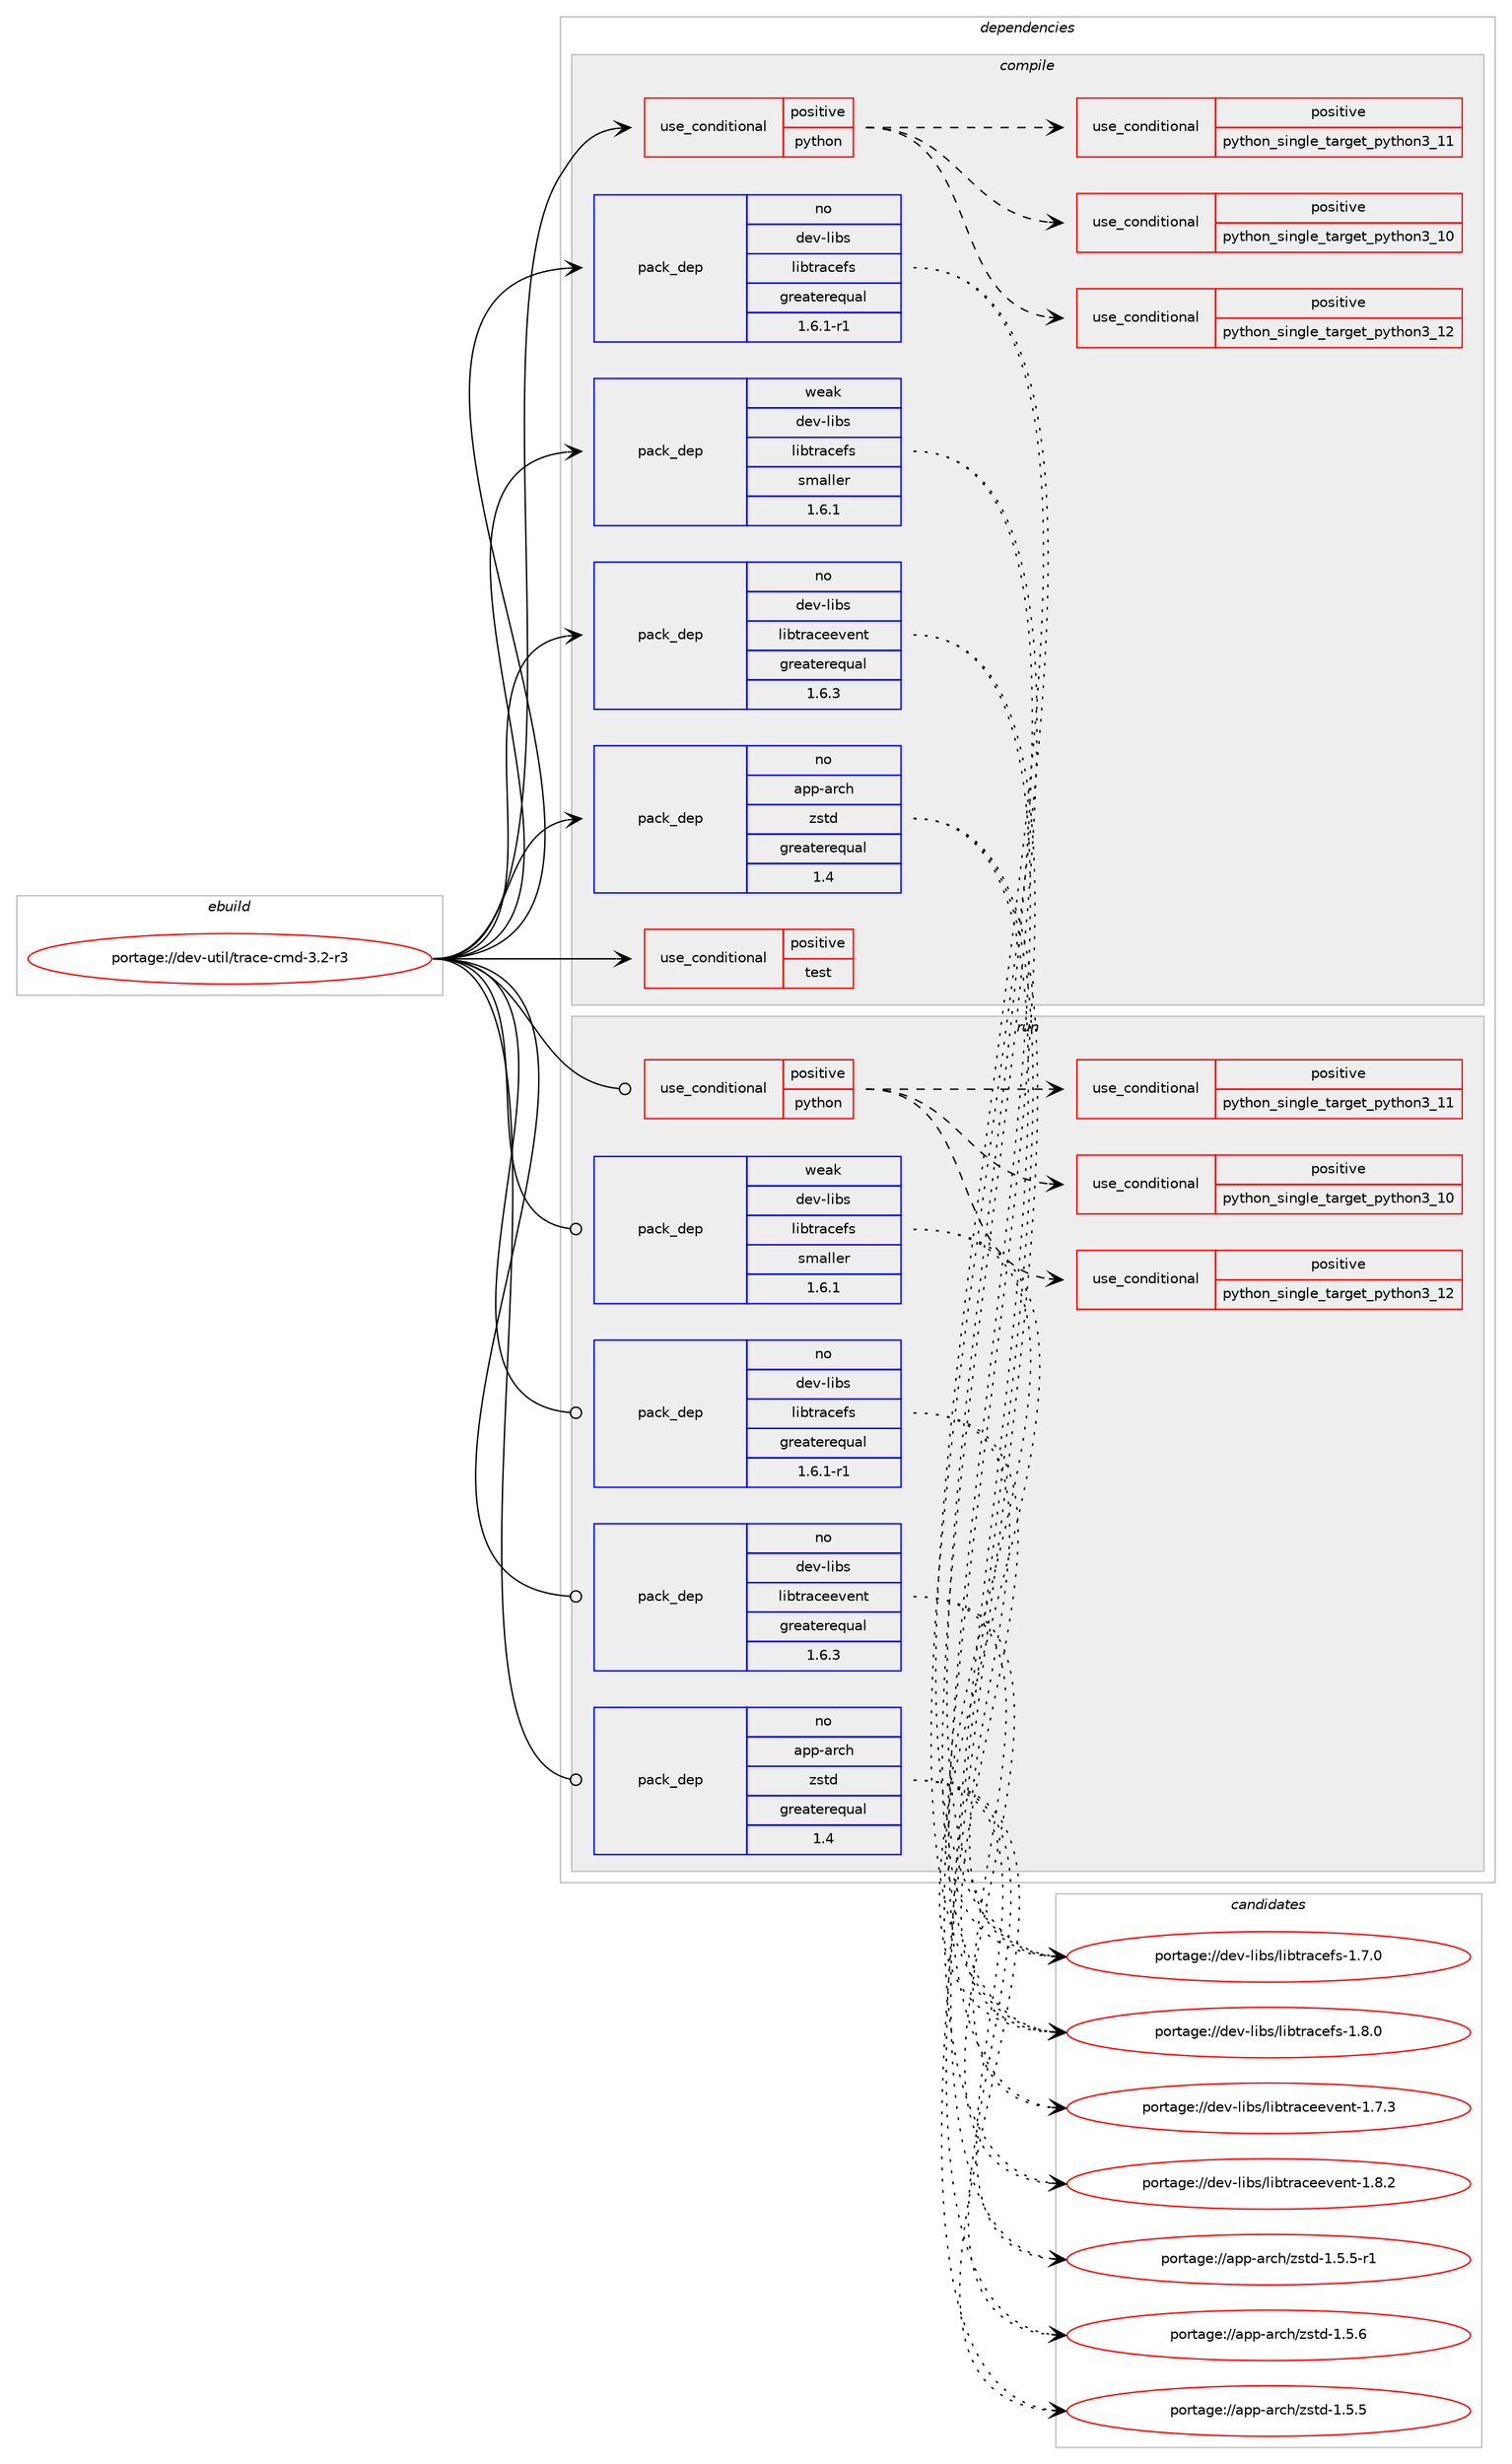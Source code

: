 digraph prolog {

# *************
# Graph options
# *************

newrank=true;
concentrate=true;
compound=true;
graph [rankdir=LR,fontname=Helvetica,fontsize=10,ranksep=1.5];#, ranksep=2.5, nodesep=0.2];
edge  [arrowhead=vee];
node  [fontname=Helvetica,fontsize=10];

# **********
# The ebuild
# **********

subgraph cluster_leftcol {
color=gray;
rank=same;
label=<<i>ebuild</i>>;
id [label="portage://dev-util/trace-cmd-3.2-r3", color=red, width=4, href="../dev-util/trace-cmd-3.2-r3.svg"];
}

# ****************
# The dependencies
# ****************

subgraph cluster_midcol {
color=gray;
label=<<i>dependencies</i>>;
subgraph cluster_compile {
fillcolor="#eeeeee";
style=filled;
label=<<i>compile</i>>;
subgraph cond60356 {
dependency112156 [label=<<TABLE BORDER="0" CELLBORDER="1" CELLSPACING="0" CELLPADDING="4"><TR><TD ROWSPAN="3" CELLPADDING="10">use_conditional</TD></TR><TR><TD>positive</TD></TR><TR><TD>python</TD></TR></TABLE>>, shape=none, color=red];
subgraph cond60357 {
dependency112157 [label=<<TABLE BORDER="0" CELLBORDER="1" CELLSPACING="0" CELLPADDING="4"><TR><TD ROWSPAN="3" CELLPADDING="10">use_conditional</TD></TR><TR><TD>positive</TD></TR><TR><TD>python_single_target_python3_10</TD></TR></TABLE>>, shape=none, color=red];
# *** BEGIN UNKNOWN DEPENDENCY TYPE (TODO) ***
# dependency112157 -> package_dependency(portage://dev-util/trace-cmd-3.2-r3,install,no,dev-lang,python,none,[,,],[slot(3.10)],[])
# *** END UNKNOWN DEPENDENCY TYPE (TODO) ***

}
dependency112156:e -> dependency112157:w [weight=20,style="dashed",arrowhead="vee"];
subgraph cond60358 {
dependency112158 [label=<<TABLE BORDER="0" CELLBORDER="1" CELLSPACING="0" CELLPADDING="4"><TR><TD ROWSPAN="3" CELLPADDING="10">use_conditional</TD></TR><TR><TD>positive</TD></TR><TR><TD>python_single_target_python3_11</TD></TR></TABLE>>, shape=none, color=red];
# *** BEGIN UNKNOWN DEPENDENCY TYPE (TODO) ***
# dependency112158 -> package_dependency(portage://dev-util/trace-cmd-3.2-r3,install,no,dev-lang,python,none,[,,],[slot(3.11)],[])
# *** END UNKNOWN DEPENDENCY TYPE (TODO) ***

}
dependency112156:e -> dependency112158:w [weight=20,style="dashed",arrowhead="vee"];
subgraph cond60359 {
dependency112159 [label=<<TABLE BORDER="0" CELLBORDER="1" CELLSPACING="0" CELLPADDING="4"><TR><TD ROWSPAN="3" CELLPADDING="10">use_conditional</TD></TR><TR><TD>positive</TD></TR><TR><TD>python_single_target_python3_12</TD></TR></TABLE>>, shape=none, color=red];
# *** BEGIN UNKNOWN DEPENDENCY TYPE (TODO) ***
# dependency112159 -> package_dependency(portage://dev-util/trace-cmd-3.2-r3,install,no,dev-lang,python,none,[,,],[slot(3.12)],[])
# *** END UNKNOWN DEPENDENCY TYPE (TODO) ***

}
dependency112156:e -> dependency112159:w [weight=20,style="dashed",arrowhead="vee"];
}
id:e -> dependency112156:w [weight=20,style="solid",arrowhead="vee"];
subgraph cond60360 {
dependency112160 [label=<<TABLE BORDER="0" CELLBORDER="1" CELLSPACING="0" CELLPADDING="4"><TR><TD ROWSPAN="3" CELLPADDING="10">use_conditional</TD></TR><TR><TD>positive</TD></TR><TR><TD>test</TD></TR></TABLE>>, shape=none, color=red];
# *** BEGIN UNKNOWN DEPENDENCY TYPE (TODO) ***
# dependency112160 -> package_dependency(portage://dev-util/trace-cmd-3.2-r3,install,no,dev-util,cunit,none,[,,],[],[])
# *** END UNKNOWN DEPENDENCY TYPE (TODO) ***

}
id:e -> dependency112160:w [weight=20,style="solid",arrowhead="vee"];
subgraph pack50373 {
dependency112161 [label=<<TABLE BORDER="0" CELLBORDER="1" CELLSPACING="0" CELLPADDING="4" WIDTH="220"><TR><TD ROWSPAN="6" CELLPADDING="30">pack_dep</TD></TR><TR><TD WIDTH="110">no</TD></TR><TR><TD>app-arch</TD></TR><TR><TD>zstd</TD></TR><TR><TD>greaterequal</TD></TR><TR><TD>1.4</TD></TR></TABLE>>, shape=none, color=blue];
}
id:e -> dependency112161:w [weight=20,style="solid",arrowhead="vee"];
subgraph pack50374 {
dependency112162 [label=<<TABLE BORDER="0" CELLBORDER="1" CELLSPACING="0" CELLPADDING="4" WIDTH="220"><TR><TD ROWSPAN="6" CELLPADDING="30">pack_dep</TD></TR><TR><TD WIDTH="110">no</TD></TR><TR><TD>dev-libs</TD></TR><TR><TD>libtraceevent</TD></TR><TR><TD>greaterequal</TD></TR><TR><TD>1.6.3</TD></TR></TABLE>>, shape=none, color=blue];
}
id:e -> dependency112162:w [weight=20,style="solid",arrowhead="vee"];
subgraph pack50375 {
dependency112163 [label=<<TABLE BORDER="0" CELLBORDER="1" CELLSPACING="0" CELLPADDING="4" WIDTH="220"><TR><TD ROWSPAN="6" CELLPADDING="30">pack_dep</TD></TR><TR><TD WIDTH="110">no</TD></TR><TR><TD>dev-libs</TD></TR><TR><TD>libtracefs</TD></TR><TR><TD>greaterequal</TD></TR><TR><TD>1.6.1-r1</TD></TR></TABLE>>, shape=none, color=blue];
}
id:e -> dependency112163:w [weight=20,style="solid",arrowhead="vee"];
# *** BEGIN UNKNOWN DEPENDENCY TYPE (TODO) ***
# id -> package_dependency(portage://dev-util/trace-cmd-3.2-r3,install,no,sys-kernel,linux-headers,none,[,,],[],[])
# *** END UNKNOWN DEPENDENCY TYPE (TODO) ***

# *** BEGIN UNKNOWN DEPENDENCY TYPE (TODO) ***
# id -> package_dependency(portage://dev-util/trace-cmd-3.2-r3,install,no,sys-libs,zlib,none,[,,],[],[])
# *** END UNKNOWN DEPENDENCY TYPE (TODO) ***

# *** BEGIN UNKNOWN DEPENDENCY TYPE (TODO) ***
# id -> package_dependency(portage://dev-util/trace-cmd-3.2-r3,install,no,sys-process,audit,none,[,,],[],[])
# *** END UNKNOWN DEPENDENCY TYPE (TODO) ***

subgraph pack50376 {
dependency112164 [label=<<TABLE BORDER="0" CELLBORDER="1" CELLSPACING="0" CELLPADDING="4" WIDTH="220"><TR><TD ROWSPAN="6" CELLPADDING="30">pack_dep</TD></TR><TR><TD WIDTH="110">weak</TD></TR><TR><TD>dev-libs</TD></TR><TR><TD>libtracefs</TD></TR><TR><TD>smaller</TD></TR><TR><TD>1.6.1</TD></TR></TABLE>>, shape=none, color=blue];
}
id:e -> dependency112164:w [weight=20,style="solid",arrowhead="vee"];
}
subgraph cluster_compileandrun {
fillcolor="#eeeeee";
style=filled;
label=<<i>compile and run</i>>;
}
subgraph cluster_run {
fillcolor="#eeeeee";
style=filled;
label=<<i>run</i>>;
subgraph cond60361 {
dependency112165 [label=<<TABLE BORDER="0" CELLBORDER="1" CELLSPACING="0" CELLPADDING="4"><TR><TD ROWSPAN="3" CELLPADDING="10">use_conditional</TD></TR><TR><TD>positive</TD></TR><TR><TD>python</TD></TR></TABLE>>, shape=none, color=red];
subgraph cond60362 {
dependency112166 [label=<<TABLE BORDER="0" CELLBORDER="1" CELLSPACING="0" CELLPADDING="4"><TR><TD ROWSPAN="3" CELLPADDING="10">use_conditional</TD></TR><TR><TD>positive</TD></TR><TR><TD>python_single_target_python3_10</TD></TR></TABLE>>, shape=none, color=red];
# *** BEGIN UNKNOWN DEPENDENCY TYPE (TODO) ***
# dependency112166 -> package_dependency(portage://dev-util/trace-cmd-3.2-r3,run,no,dev-lang,python,none,[,,],[slot(3.10)],[])
# *** END UNKNOWN DEPENDENCY TYPE (TODO) ***

}
dependency112165:e -> dependency112166:w [weight=20,style="dashed",arrowhead="vee"];
subgraph cond60363 {
dependency112167 [label=<<TABLE BORDER="0" CELLBORDER="1" CELLSPACING="0" CELLPADDING="4"><TR><TD ROWSPAN="3" CELLPADDING="10">use_conditional</TD></TR><TR><TD>positive</TD></TR><TR><TD>python_single_target_python3_11</TD></TR></TABLE>>, shape=none, color=red];
# *** BEGIN UNKNOWN DEPENDENCY TYPE (TODO) ***
# dependency112167 -> package_dependency(portage://dev-util/trace-cmd-3.2-r3,run,no,dev-lang,python,none,[,,],[slot(3.11)],[])
# *** END UNKNOWN DEPENDENCY TYPE (TODO) ***

}
dependency112165:e -> dependency112167:w [weight=20,style="dashed",arrowhead="vee"];
subgraph cond60364 {
dependency112168 [label=<<TABLE BORDER="0" CELLBORDER="1" CELLSPACING="0" CELLPADDING="4"><TR><TD ROWSPAN="3" CELLPADDING="10">use_conditional</TD></TR><TR><TD>positive</TD></TR><TR><TD>python_single_target_python3_12</TD></TR></TABLE>>, shape=none, color=red];
# *** BEGIN UNKNOWN DEPENDENCY TYPE (TODO) ***
# dependency112168 -> package_dependency(portage://dev-util/trace-cmd-3.2-r3,run,no,dev-lang,python,none,[,,],[slot(3.12)],[])
# *** END UNKNOWN DEPENDENCY TYPE (TODO) ***

}
dependency112165:e -> dependency112168:w [weight=20,style="dashed",arrowhead="vee"];
}
id:e -> dependency112165:w [weight=20,style="solid",arrowhead="odot"];
subgraph pack50377 {
dependency112169 [label=<<TABLE BORDER="0" CELLBORDER="1" CELLSPACING="0" CELLPADDING="4" WIDTH="220"><TR><TD ROWSPAN="6" CELLPADDING="30">pack_dep</TD></TR><TR><TD WIDTH="110">no</TD></TR><TR><TD>app-arch</TD></TR><TR><TD>zstd</TD></TR><TR><TD>greaterequal</TD></TR><TR><TD>1.4</TD></TR></TABLE>>, shape=none, color=blue];
}
id:e -> dependency112169:w [weight=20,style="solid",arrowhead="odot"];
subgraph pack50378 {
dependency112170 [label=<<TABLE BORDER="0" CELLBORDER="1" CELLSPACING="0" CELLPADDING="4" WIDTH="220"><TR><TD ROWSPAN="6" CELLPADDING="30">pack_dep</TD></TR><TR><TD WIDTH="110">no</TD></TR><TR><TD>dev-libs</TD></TR><TR><TD>libtraceevent</TD></TR><TR><TD>greaterequal</TD></TR><TR><TD>1.6.3</TD></TR></TABLE>>, shape=none, color=blue];
}
id:e -> dependency112170:w [weight=20,style="solid",arrowhead="odot"];
subgraph pack50379 {
dependency112171 [label=<<TABLE BORDER="0" CELLBORDER="1" CELLSPACING="0" CELLPADDING="4" WIDTH="220"><TR><TD ROWSPAN="6" CELLPADDING="30">pack_dep</TD></TR><TR><TD WIDTH="110">no</TD></TR><TR><TD>dev-libs</TD></TR><TR><TD>libtracefs</TD></TR><TR><TD>greaterequal</TD></TR><TR><TD>1.6.1-r1</TD></TR></TABLE>>, shape=none, color=blue];
}
id:e -> dependency112171:w [weight=20,style="solid",arrowhead="odot"];
# *** BEGIN UNKNOWN DEPENDENCY TYPE (TODO) ***
# id -> package_dependency(portage://dev-util/trace-cmd-3.2-r3,run,no,sys-libs,zlib,none,[,,],[],[])
# *** END UNKNOWN DEPENDENCY TYPE (TODO) ***

# *** BEGIN UNKNOWN DEPENDENCY TYPE (TODO) ***
# id -> package_dependency(portage://dev-util/trace-cmd-3.2-r3,run,no,sys-process,audit,none,[,,],[],[])
# *** END UNKNOWN DEPENDENCY TYPE (TODO) ***

subgraph pack50380 {
dependency112172 [label=<<TABLE BORDER="0" CELLBORDER="1" CELLSPACING="0" CELLPADDING="4" WIDTH="220"><TR><TD ROWSPAN="6" CELLPADDING="30">pack_dep</TD></TR><TR><TD WIDTH="110">weak</TD></TR><TR><TD>dev-libs</TD></TR><TR><TD>libtracefs</TD></TR><TR><TD>smaller</TD></TR><TR><TD>1.6.1</TD></TR></TABLE>>, shape=none, color=blue];
}
id:e -> dependency112172:w [weight=20,style="solid",arrowhead="odot"];
}
}

# **************
# The candidates
# **************

subgraph cluster_choices {
rank=same;
color=gray;
label=<<i>candidates</i>>;

subgraph choice50373 {
color=black;
nodesep=1;
choice9711211245971149910447122115116100454946534653 [label="portage://app-arch/zstd-1.5.5", color=red, width=4,href="../app-arch/zstd-1.5.5.svg"];
choice97112112459711499104471221151161004549465346534511449 [label="portage://app-arch/zstd-1.5.5-r1", color=red, width=4,href="../app-arch/zstd-1.5.5-r1.svg"];
choice9711211245971149910447122115116100454946534654 [label="portage://app-arch/zstd-1.5.6", color=red, width=4,href="../app-arch/zstd-1.5.6.svg"];
dependency112161:e -> choice9711211245971149910447122115116100454946534653:w [style=dotted,weight="100"];
dependency112161:e -> choice97112112459711499104471221151161004549465346534511449:w [style=dotted,weight="100"];
dependency112161:e -> choice9711211245971149910447122115116100454946534654:w [style=dotted,weight="100"];
}
subgraph choice50374 {
color=black;
nodesep=1;
choice100101118451081059811547108105981161149799101101118101110116454946554651 [label="portage://dev-libs/libtraceevent-1.7.3", color=red, width=4,href="../dev-libs/libtraceevent-1.7.3.svg"];
choice100101118451081059811547108105981161149799101101118101110116454946564650 [label="portage://dev-libs/libtraceevent-1.8.2", color=red, width=4,href="../dev-libs/libtraceevent-1.8.2.svg"];
dependency112162:e -> choice100101118451081059811547108105981161149799101101118101110116454946554651:w [style=dotted,weight="100"];
dependency112162:e -> choice100101118451081059811547108105981161149799101101118101110116454946564650:w [style=dotted,weight="100"];
}
subgraph choice50375 {
color=black;
nodesep=1;
choice100101118451081059811547108105981161149799101102115454946554648 [label="portage://dev-libs/libtracefs-1.7.0", color=red, width=4,href="../dev-libs/libtracefs-1.7.0.svg"];
choice100101118451081059811547108105981161149799101102115454946564648 [label="portage://dev-libs/libtracefs-1.8.0", color=red, width=4,href="../dev-libs/libtracefs-1.8.0.svg"];
dependency112163:e -> choice100101118451081059811547108105981161149799101102115454946554648:w [style=dotted,weight="100"];
dependency112163:e -> choice100101118451081059811547108105981161149799101102115454946564648:w [style=dotted,weight="100"];
}
subgraph choice50376 {
color=black;
nodesep=1;
choice100101118451081059811547108105981161149799101102115454946554648 [label="portage://dev-libs/libtracefs-1.7.0", color=red, width=4,href="../dev-libs/libtracefs-1.7.0.svg"];
choice100101118451081059811547108105981161149799101102115454946564648 [label="portage://dev-libs/libtracefs-1.8.0", color=red, width=4,href="../dev-libs/libtracefs-1.8.0.svg"];
dependency112164:e -> choice100101118451081059811547108105981161149799101102115454946554648:w [style=dotted,weight="100"];
dependency112164:e -> choice100101118451081059811547108105981161149799101102115454946564648:w [style=dotted,weight="100"];
}
subgraph choice50377 {
color=black;
nodesep=1;
choice9711211245971149910447122115116100454946534653 [label="portage://app-arch/zstd-1.5.5", color=red, width=4,href="../app-arch/zstd-1.5.5.svg"];
choice97112112459711499104471221151161004549465346534511449 [label="portage://app-arch/zstd-1.5.5-r1", color=red, width=4,href="../app-arch/zstd-1.5.5-r1.svg"];
choice9711211245971149910447122115116100454946534654 [label="portage://app-arch/zstd-1.5.6", color=red, width=4,href="../app-arch/zstd-1.5.6.svg"];
dependency112169:e -> choice9711211245971149910447122115116100454946534653:w [style=dotted,weight="100"];
dependency112169:e -> choice97112112459711499104471221151161004549465346534511449:w [style=dotted,weight="100"];
dependency112169:e -> choice9711211245971149910447122115116100454946534654:w [style=dotted,weight="100"];
}
subgraph choice50378 {
color=black;
nodesep=1;
choice100101118451081059811547108105981161149799101101118101110116454946554651 [label="portage://dev-libs/libtraceevent-1.7.3", color=red, width=4,href="../dev-libs/libtraceevent-1.7.3.svg"];
choice100101118451081059811547108105981161149799101101118101110116454946564650 [label="portage://dev-libs/libtraceevent-1.8.2", color=red, width=4,href="../dev-libs/libtraceevent-1.8.2.svg"];
dependency112170:e -> choice100101118451081059811547108105981161149799101101118101110116454946554651:w [style=dotted,weight="100"];
dependency112170:e -> choice100101118451081059811547108105981161149799101101118101110116454946564650:w [style=dotted,weight="100"];
}
subgraph choice50379 {
color=black;
nodesep=1;
choice100101118451081059811547108105981161149799101102115454946554648 [label="portage://dev-libs/libtracefs-1.7.0", color=red, width=4,href="../dev-libs/libtracefs-1.7.0.svg"];
choice100101118451081059811547108105981161149799101102115454946564648 [label="portage://dev-libs/libtracefs-1.8.0", color=red, width=4,href="../dev-libs/libtracefs-1.8.0.svg"];
dependency112171:e -> choice100101118451081059811547108105981161149799101102115454946554648:w [style=dotted,weight="100"];
dependency112171:e -> choice100101118451081059811547108105981161149799101102115454946564648:w [style=dotted,weight="100"];
}
subgraph choice50380 {
color=black;
nodesep=1;
choice100101118451081059811547108105981161149799101102115454946554648 [label="portage://dev-libs/libtracefs-1.7.0", color=red, width=4,href="../dev-libs/libtracefs-1.7.0.svg"];
choice100101118451081059811547108105981161149799101102115454946564648 [label="portage://dev-libs/libtracefs-1.8.0", color=red, width=4,href="../dev-libs/libtracefs-1.8.0.svg"];
dependency112172:e -> choice100101118451081059811547108105981161149799101102115454946554648:w [style=dotted,weight="100"];
dependency112172:e -> choice100101118451081059811547108105981161149799101102115454946564648:w [style=dotted,weight="100"];
}
}

}

